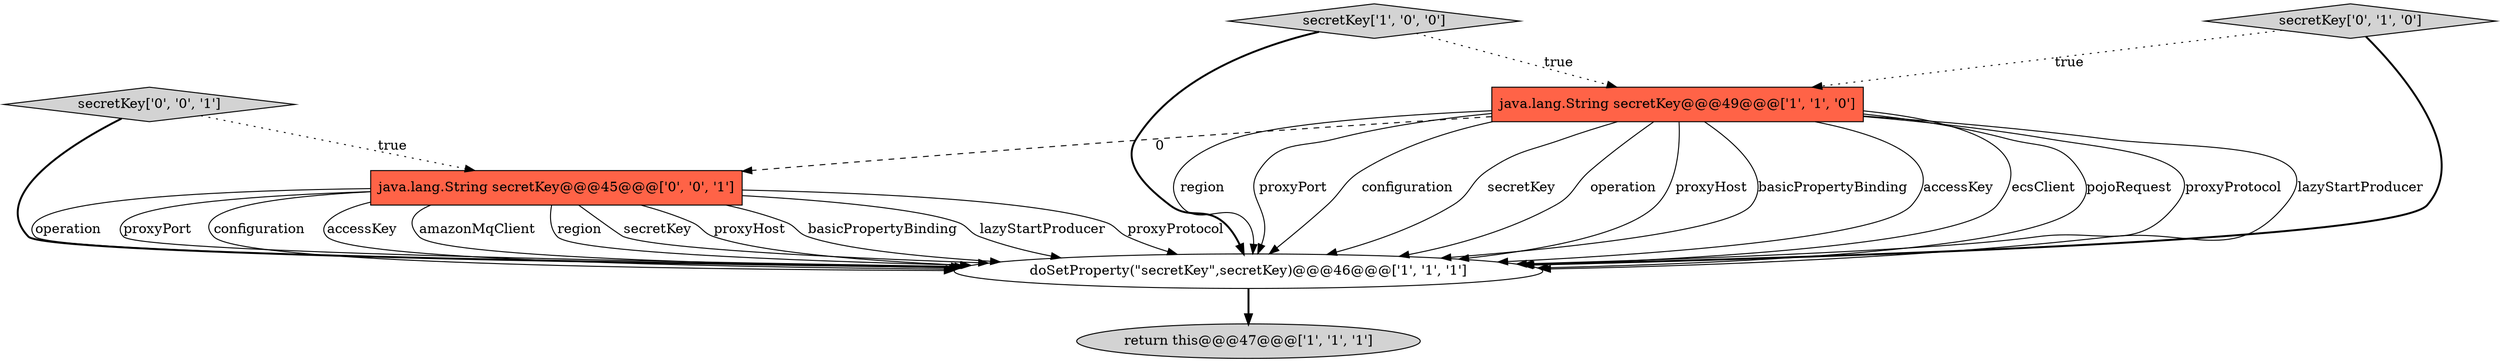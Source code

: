 digraph {
3 [style = filled, label = "return this@@@47@@@['1', '1', '1']", fillcolor = lightgray, shape = ellipse image = "AAA0AAABBB1BBB"];
1 [style = filled, label = "doSetProperty(\"secretKey\",secretKey)@@@46@@@['1', '1', '1']", fillcolor = white, shape = ellipse image = "AAA0AAABBB1BBB"];
2 [style = filled, label = "java.lang.String secretKey@@@49@@@['1', '1', '0']", fillcolor = tomato, shape = box image = "AAA0AAABBB1BBB"];
5 [style = filled, label = "secretKey['0', '0', '1']", fillcolor = lightgray, shape = diamond image = "AAA0AAABBB3BBB"];
6 [style = filled, label = "java.lang.String secretKey@@@45@@@['0', '0', '1']", fillcolor = tomato, shape = box image = "AAA0AAABBB3BBB"];
0 [style = filled, label = "secretKey['1', '0', '0']", fillcolor = lightgray, shape = diamond image = "AAA0AAABBB1BBB"];
4 [style = filled, label = "secretKey['0', '1', '0']", fillcolor = lightgray, shape = diamond image = "AAA0AAABBB2BBB"];
6->1 [style = solid, label="operation"];
2->1 [style = solid, label="region"];
6->1 [style = solid, label="proxyPort"];
2->1 [style = solid, label="proxyPort"];
6->1 [style = solid, label="configuration"];
2->1 [style = solid, label="configuration"];
1->3 [style = bold, label=""];
5->6 [style = dotted, label="true"];
2->1 [style = solid, label="secretKey"];
6->1 [style = solid, label="accessKey"];
6->1 [style = solid, label="amazonMqClient"];
6->1 [style = solid, label="region"];
2->1 [style = solid, label="operation"];
2->1 [style = solid, label="proxyHost"];
6->1 [style = solid, label="secretKey"];
6->1 [style = solid, label="proxyHost"];
2->1 [style = solid, label="basicPropertyBinding"];
2->1 [style = solid, label="accessKey"];
5->1 [style = bold, label=""];
0->1 [style = bold, label=""];
2->1 [style = solid, label="ecsClient"];
2->1 [style = solid, label="pojoRequest"];
6->1 [style = solid, label="basicPropertyBinding"];
2->6 [style = dashed, label="0"];
6->1 [style = solid, label="lazyStartProducer"];
2->1 [style = solid, label="proxyProtocol"];
4->1 [style = bold, label=""];
2->1 [style = solid, label="lazyStartProducer"];
6->1 [style = solid, label="proxyProtocol"];
0->2 [style = dotted, label="true"];
4->2 [style = dotted, label="true"];
}
